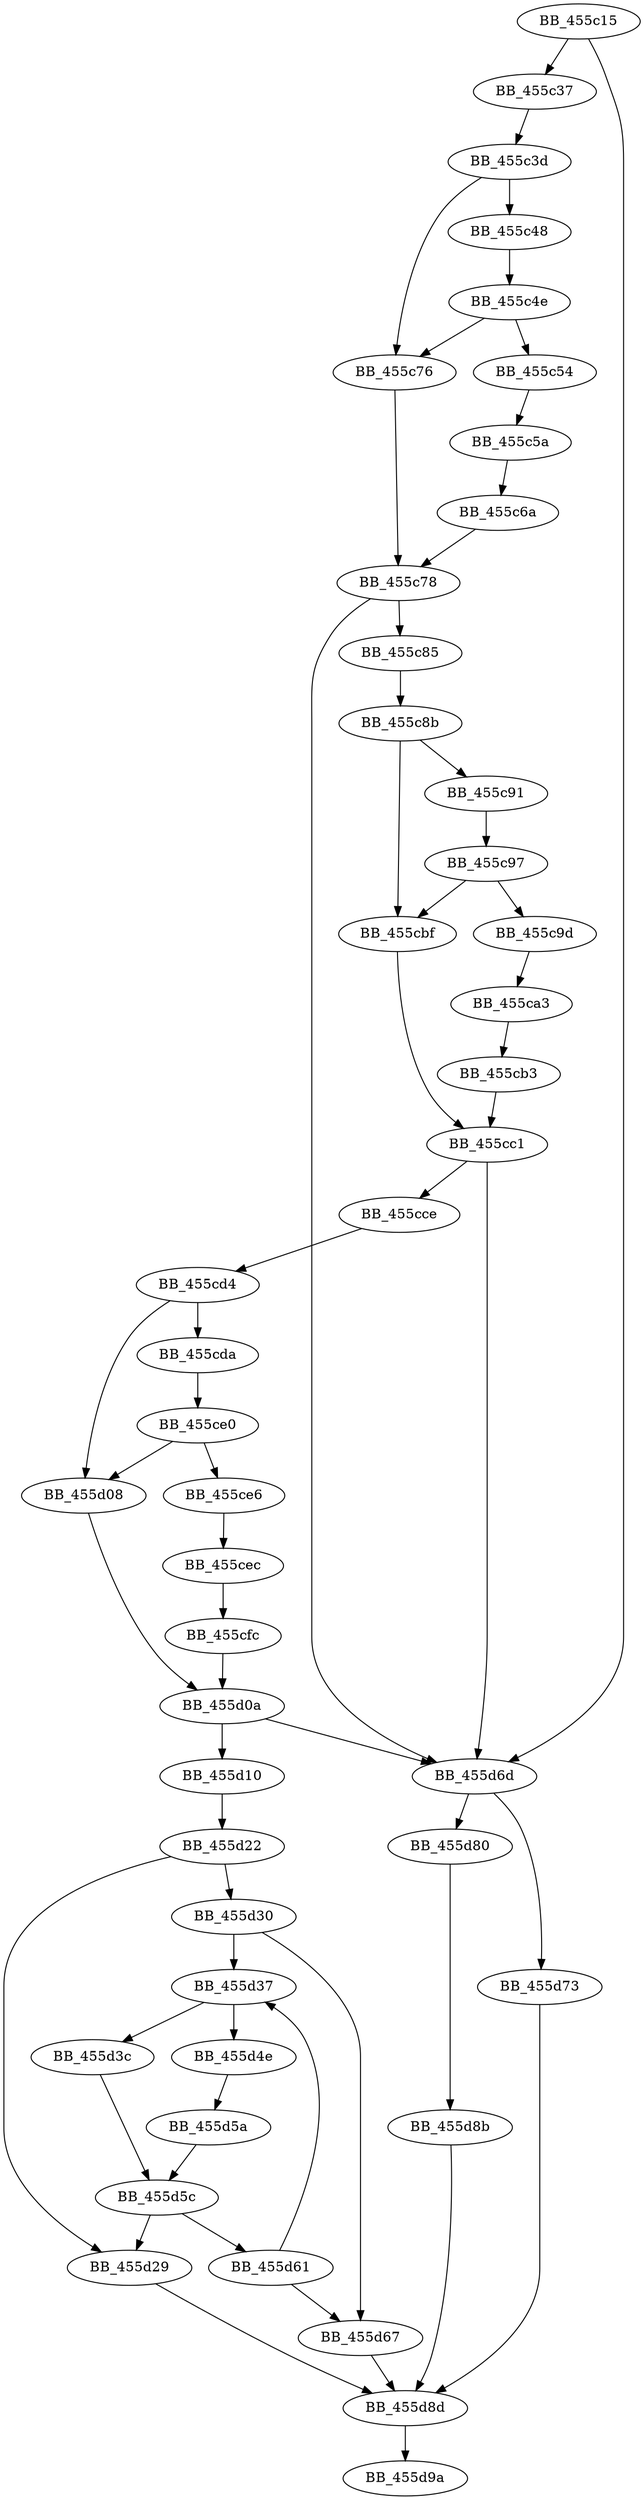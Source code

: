 DiGraph sub_455C15{
BB_455c15->BB_455c37
BB_455c15->BB_455d6d
BB_455c37->BB_455c3d
BB_455c3d->BB_455c48
BB_455c3d->BB_455c76
BB_455c48->BB_455c4e
BB_455c4e->BB_455c54
BB_455c4e->BB_455c76
BB_455c54->BB_455c5a
BB_455c5a->BB_455c6a
BB_455c6a->BB_455c78
BB_455c76->BB_455c78
BB_455c78->BB_455c85
BB_455c78->BB_455d6d
BB_455c85->BB_455c8b
BB_455c8b->BB_455c91
BB_455c8b->BB_455cbf
BB_455c91->BB_455c97
BB_455c97->BB_455c9d
BB_455c97->BB_455cbf
BB_455c9d->BB_455ca3
BB_455ca3->BB_455cb3
BB_455cb3->BB_455cc1
BB_455cbf->BB_455cc1
BB_455cc1->BB_455cce
BB_455cc1->BB_455d6d
BB_455cce->BB_455cd4
BB_455cd4->BB_455cda
BB_455cd4->BB_455d08
BB_455cda->BB_455ce0
BB_455ce0->BB_455ce6
BB_455ce0->BB_455d08
BB_455ce6->BB_455cec
BB_455cec->BB_455cfc
BB_455cfc->BB_455d0a
BB_455d08->BB_455d0a
BB_455d0a->BB_455d10
BB_455d0a->BB_455d6d
BB_455d10->BB_455d22
BB_455d22->BB_455d29
BB_455d22->BB_455d30
BB_455d29->BB_455d8d
BB_455d30->BB_455d37
BB_455d30->BB_455d67
BB_455d37->BB_455d3c
BB_455d37->BB_455d4e
BB_455d3c->BB_455d5c
BB_455d4e->BB_455d5a
BB_455d5a->BB_455d5c
BB_455d5c->BB_455d29
BB_455d5c->BB_455d61
BB_455d61->BB_455d37
BB_455d61->BB_455d67
BB_455d67->BB_455d8d
BB_455d6d->BB_455d73
BB_455d6d->BB_455d80
BB_455d73->BB_455d8d
BB_455d80->BB_455d8b
BB_455d8b->BB_455d8d
BB_455d8d->BB_455d9a
}
